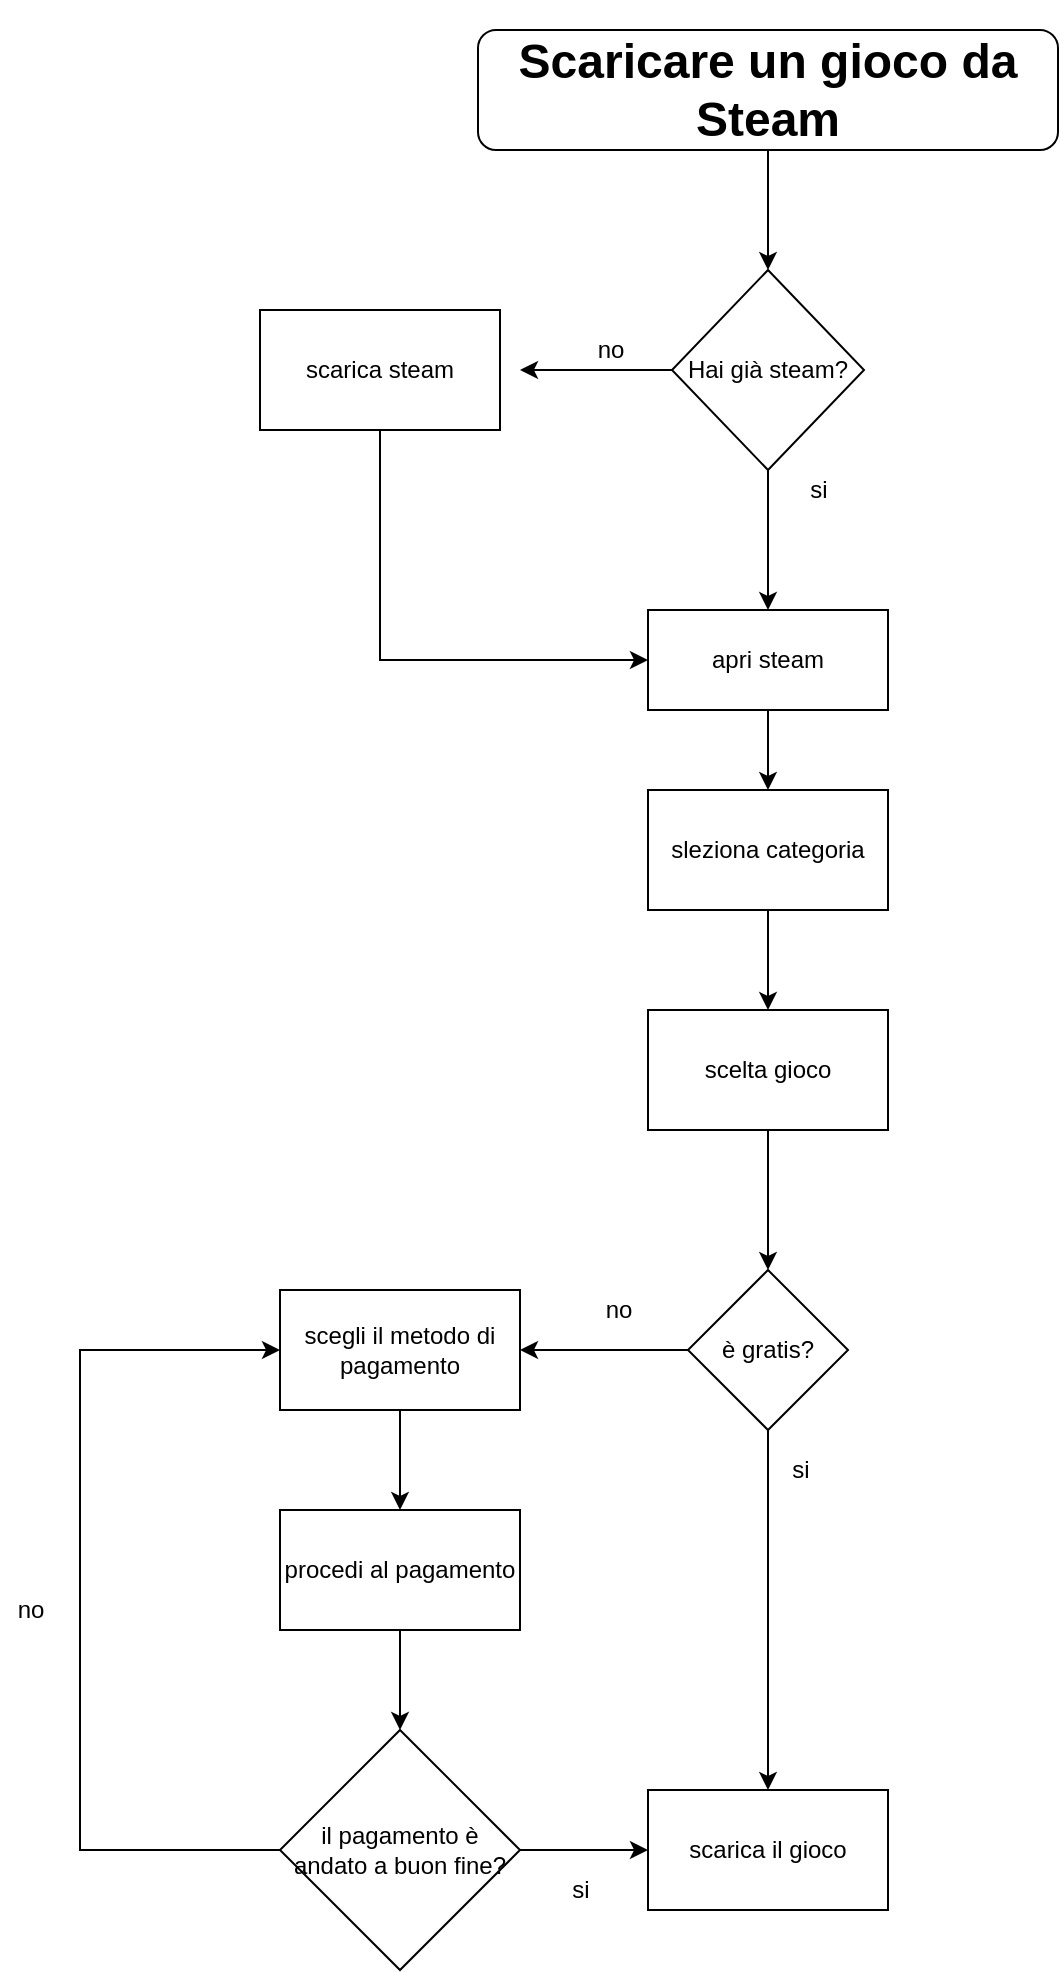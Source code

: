 <mxfile version="15.5.6" type="device"><diagram id="qG2I384ghAWZELGajEcx" name="Page-1"><mxGraphModel dx="1422" dy="1949" grid="1" gridSize="10" guides="1" tooltips="1" connect="1" arrows="1" fold="1" page="1" pageScale="1" pageWidth="827" pageHeight="1169" math="0" shadow="0"><root><mxCell id="0"/><mxCell id="1" parent="0"/><mxCell id="QmGQ6caBe8Jw1o1loC2q-3" style="edgeStyle=orthogonalEdgeStyle;rounded=0;orthogonalLoop=1;jettySize=auto;html=1;exitX=0;exitY=0.5;exitDx=0;exitDy=0;" edge="1" parent="1" source="QmGQ6caBe8Jw1o1loC2q-1"><mxGeometry relative="1" as="geometry"><mxPoint x="290" y="80" as="targetPoint"/></mxGeometry></mxCell><mxCell id="QmGQ6caBe8Jw1o1loC2q-6" style="edgeStyle=orthogonalEdgeStyle;rounded=0;orthogonalLoop=1;jettySize=auto;html=1;exitX=0.5;exitY=1;exitDx=0;exitDy=0;entryX=0.5;entryY=0;entryDx=0;entryDy=0;" edge="1" parent="1" source="QmGQ6caBe8Jw1o1loC2q-1" target="QmGQ6caBe8Jw1o1loC2q-5"><mxGeometry relative="1" as="geometry"/></mxCell><mxCell id="QmGQ6caBe8Jw1o1loC2q-1" value="Hai già steam?" style="rhombus;whiteSpace=wrap;html=1;" vertex="1" parent="1"><mxGeometry x="366" y="30" width="96" height="100" as="geometry"/></mxCell><mxCell id="QmGQ6caBe8Jw1o1loC2q-7" style="edgeStyle=orthogonalEdgeStyle;rounded=0;orthogonalLoop=1;jettySize=auto;html=1;exitX=0.5;exitY=1;exitDx=0;exitDy=0;entryX=0;entryY=0.5;entryDx=0;entryDy=0;" edge="1" parent="1" source="QmGQ6caBe8Jw1o1loC2q-2" target="QmGQ6caBe8Jw1o1loC2q-5"><mxGeometry relative="1" as="geometry"/></mxCell><mxCell id="QmGQ6caBe8Jw1o1loC2q-2" value="scarica steam" style="rounded=0;whiteSpace=wrap;html=1;" vertex="1" parent="1"><mxGeometry x="160" y="50" width="120" height="60" as="geometry"/></mxCell><mxCell id="QmGQ6caBe8Jw1o1loC2q-4" value="no" style="text;html=1;align=center;verticalAlign=middle;resizable=0;points=[];autosize=1;strokeColor=none;fillColor=none;" vertex="1" parent="1"><mxGeometry x="320" y="60" width="30" height="20" as="geometry"/></mxCell><mxCell id="QmGQ6caBe8Jw1o1loC2q-10" style="edgeStyle=orthogonalEdgeStyle;rounded=0;orthogonalLoop=1;jettySize=auto;html=1;entryX=0.5;entryY=0;entryDx=0;entryDy=0;" edge="1" parent="1" source="QmGQ6caBe8Jw1o1loC2q-5" target="QmGQ6caBe8Jw1o1loC2q-9"><mxGeometry relative="1" as="geometry"/></mxCell><mxCell id="QmGQ6caBe8Jw1o1loC2q-5" value="apri steam" style="rounded=0;whiteSpace=wrap;html=1;" vertex="1" parent="1"><mxGeometry x="354" y="200" width="120" height="50" as="geometry"/></mxCell><mxCell id="QmGQ6caBe8Jw1o1loC2q-8" value="si" style="text;html=1;align=center;verticalAlign=middle;resizable=0;points=[];autosize=1;strokeColor=none;fillColor=none;" vertex="1" parent="1"><mxGeometry x="424" y="130" width="30" height="20" as="geometry"/></mxCell><mxCell id="QmGQ6caBe8Jw1o1loC2q-11" style="edgeStyle=orthogonalEdgeStyle;rounded=0;orthogonalLoop=1;jettySize=auto;html=1;exitX=0.5;exitY=1;exitDx=0;exitDy=0;" edge="1" parent="1" source="QmGQ6caBe8Jw1o1loC2q-9"><mxGeometry relative="1" as="geometry"><mxPoint x="414" y="400" as="targetPoint"/></mxGeometry></mxCell><mxCell id="QmGQ6caBe8Jw1o1loC2q-9" value="sleziona categoria" style="rounded=0;whiteSpace=wrap;html=1;" vertex="1" parent="1"><mxGeometry x="354" y="290" width="120" height="60" as="geometry"/></mxCell><mxCell id="QmGQ6caBe8Jw1o1loC2q-14" value="" style="edgeStyle=orthogonalEdgeStyle;rounded=0;orthogonalLoop=1;jettySize=auto;html=1;entryX=0.5;entryY=0;entryDx=0;entryDy=0;" edge="1" parent="1" source="QmGQ6caBe8Jw1o1loC2q-12" target="QmGQ6caBe8Jw1o1loC2q-15"><mxGeometry relative="1" as="geometry"><mxPoint x="414" y="510" as="targetPoint"/><Array as="points"><mxPoint x="414" y="510"/><mxPoint x="414" y="510"/></Array></mxGeometry></mxCell><mxCell id="QmGQ6caBe8Jw1o1loC2q-12" value="scelta gioco" style="whiteSpace=wrap;html=1;" vertex="1" parent="1"><mxGeometry x="354" y="400" width="120" height="60" as="geometry"/></mxCell><mxCell id="QmGQ6caBe8Jw1o1loC2q-16" style="edgeStyle=orthogonalEdgeStyle;rounded=0;orthogonalLoop=1;jettySize=auto;html=1;entryX=1;entryY=0.5;entryDx=0;entryDy=0;" edge="1" parent="1" source="QmGQ6caBe8Jw1o1loC2q-15" target="QmGQ6caBe8Jw1o1loC2q-18"><mxGeometry relative="1" as="geometry"><mxPoint x="290" y="550" as="targetPoint"/></mxGeometry></mxCell><mxCell id="QmGQ6caBe8Jw1o1loC2q-21" value="" style="edgeStyle=orthogonalEdgeStyle;rounded=0;orthogonalLoop=1;jettySize=auto;html=1;entryX=0.5;entryY=0;entryDx=0;entryDy=0;" edge="1" parent="1" source="QmGQ6caBe8Jw1o1loC2q-15" target="QmGQ6caBe8Jw1o1loC2q-22"><mxGeometry relative="1" as="geometry"><mxPoint x="414" y="670" as="targetPoint"/></mxGeometry></mxCell><mxCell id="QmGQ6caBe8Jw1o1loC2q-15" value="è gratis?" style="rhombus;whiteSpace=wrap;html=1;" vertex="1" parent="1"><mxGeometry x="374" y="530" width="80" height="80" as="geometry"/></mxCell><mxCell id="QmGQ6caBe8Jw1o1loC2q-26" style="edgeStyle=orthogonalEdgeStyle;rounded=0;orthogonalLoop=1;jettySize=auto;html=1;entryX=0.5;entryY=0;entryDx=0;entryDy=0;" edge="1" parent="1" source="QmGQ6caBe8Jw1o1loC2q-18" target="QmGQ6caBe8Jw1o1loC2q-25"><mxGeometry relative="1" as="geometry"/></mxCell><mxCell id="QmGQ6caBe8Jw1o1loC2q-18" value="scegli il metodo di pagamento" style="whiteSpace=wrap;html=1;" vertex="1" parent="1"><mxGeometry x="170" y="540" width="120" height="60" as="geometry"/></mxCell><mxCell id="QmGQ6caBe8Jw1o1loC2q-20" value="no" style="text;html=1;align=center;verticalAlign=middle;resizable=0;points=[];autosize=1;strokeColor=none;fillColor=none;" vertex="1" parent="1"><mxGeometry x="324" y="540" width="30" height="20" as="geometry"/></mxCell><mxCell id="QmGQ6caBe8Jw1o1loC2q-22" value="scarica il gioco" style="whiteSpace=wrap;html=1;" vertex="1" parent="1"><mxGeometry x="354" y="790" width="120" height="60" as="geometry"/></mxCell><mxCell id="QmGQ6caBe8Jw1o1loC2q-23" value="si" style="text;html=1;align=center;verticalAlign=middle;resizable=0;points=[];autosize=1;strokeColor=none;fillColor=none;" vertex="1" parent="1"><mxGeometry x="415" y="620" width="30" height="20" as="geometry"/></mxCell><mxCell id="QmGQ6caBe8Jw1o1loC2q-35" style="edgeStyle=orthogonalEdgeStyle;rounded=0;orthogonalLoop=1;jettySize=auto;html=1;entryX=0.5;entryY=0;entryDx=0;entryDy=0;" edge="1" parent="1" source="QmGQ6caBe8Jw1o1loC2q-25" target="QmGQ6caBe8Jw1o1loC2q-29"><mxGeometry relative="1" as="geometry"/></mxCell><mxCell id="QmGQ6caBe8Jw1o1loC2q-25" value="procedi al pagamento" style="whiteSpace=wrap;html=1;" vertex="1" parent="1"><mxGeometry x="170" y="650" width="120" height="60" as="geometry"/></mxCell><mxCell id="QmGQ6caBe8Jw1o1loC2q-30" style="edgeStyle=orthogonalEdgeStyle;rounded=0;orthogonalLoop=1;jettySize=auto;html=1;entryX=0;entryY=0.5;entryDx=0;entryDy=0;" edge="1" parent="1" source="QmGQ6caBe8Jw1o1loC2q-29" target="QmGQ6caBe8Jw1o1loC2q-18"><mxGeometry relative="1" as="geometry"><Array as="points"><mxPoint x="70" y="820"/><mxPoint x="70" y="570"/></Array></mxGeometry></mxCell><mxCell id="QmGQ6caBe8Jw1o1loC2q-34" style="edgeStyle=orthogonalEdgeStyle;rounded=0;orthogonalLoop=1;jettySize=auto;html=1;entryX=0;entryY=0.5;entryDx=0;entryDy=0;" edge="1" parent="1" source="QmGQ6caBe8Jw1o1loC2q-29" target="QmGQ6caBe8Jw1o1loC2q-22"><mxGeometry relative="1" as="geometry"/></mxCell><mxCell id="QmGQ6caBe8Jw1o1loC2q-29" value="il pagamento è andato a buon fine?" style="rhombus;whiteSpace=wrap;html=1;" vertex="1" parent="1"><mxGeometry x="170" y="760" width="120" height="120" as="geometry"/></mxCell><mxCell id="QmGQ6caBe8Jw1o1loC2q-36" value="no" style="text;html=1;align=center;verticalAlign=middle;resizable=0;points=[];autosize=1;strokeColor=none;fillColor=none;" vertex="1" parent="1"><mxGeometry x="30" y="690" width="30" height="20" as="geometry"/></mxCell><mxCell id="QmGQ6caBe8Jw1o1loC2q-37" value="si" style="text;html=1;align=center;verticalAlign=middle;resizable=0;points=[];autosize=1;strokeColor=none;fillColor=none;" vertex="1" parent="1"><mxGeometry x="305" y="830" width="30" height="20" as="geometry"/></mxCell><mxCell id="QmGQ6caBe8Jw1o1loC2q-39" style="edgeStyle=orthogonalEdgeStyle;rounded=0;orthogonalLoop=1;jettySize=auto;html=1;entryX=0.5;entryY=0;entryDx=0;entryDy=0;" edge="1" parent="1" source="QmGQ6caBe8Jw1o1loC2q-38" target="QmGQ6caBe8Jw1o1loC2q-1"><mxGeometry relative="1" as="geometry"/></mxCell><mxCell id="QmGQ6caBe8Jw1o1loC2q-38" value="&lt;h1&gt;Scaricare un gioco da Steam&lt;/h1&gt;" style="rounded=1;whiteSpace=wrap;html=1;" vertex="1" parent="1"><mxGeometry x="269" y="-90" width="290" height="60" as="geometry"/></mxCell></root></mxGraphModel></diagram></mxfile>